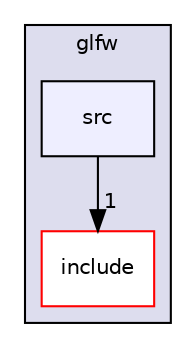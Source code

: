 digraph "build/_deps/raylib-src/src/external/glfw/src" {
  compound=true
  node [ fontsize="10", fontname="Helvetica"];
  edge [ labelfontsize="10", labelfontname="Helvetica"];
  subgraph clusterdir_b4599f354c2edf785354360e006d8098 {
    graph [ bgcolor="#ddddee", pencolor="black", label="glfw" fontname="Helvetica", fontsize="10", URL="dir_b4599f354c2edf785354360e006d8098.html"]
  dir_1895082154abed2ff1c814aa8f062660 [shape=box label="include" fillcolor="white" style="filled" color="red" URL="dir_1895082154abed2ff1c814aa8f062660.html"];
  dir_f99e346bddea8fef226af83a24cc4978 [shape=box, label="src", style="filled", fillcolor="#eeeeff", pencolor="black", URL="dir_f99e346bddea8fef226af83a24cc4978.html"];
  }
  dir_f99e346bddea8fef226af83a24cc4978->dir_1895082154abed2ff1c814aa8f062660 [headlabel="1", labeldistance=1.5 headhref="dir_000061_000041.html"];
}

